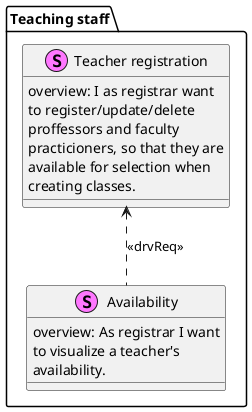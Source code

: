 @startuml
skinparam wrapwidth 200
skinparam defaultFontName Helvetica

skinparam class {
    BackgroundColor<<Requirement>> Beige
}
package "Teaching staff" {
    stereotype "Availability" AS availability {
        {field} overview: As registrar I want to visualize a teacher's availability.
    }
    stereotype "Teacher registration" AS teach_mgmt {
        {field} overview: I as registrar want to register/update/delete proffessors and faculty practicioners, so that they are available for selection when creating classes.
    }
	teach_mgmt <.. availability: <<drvReq>>
}
@enduml
    stereotype "" {
        {field} overview:
    }

